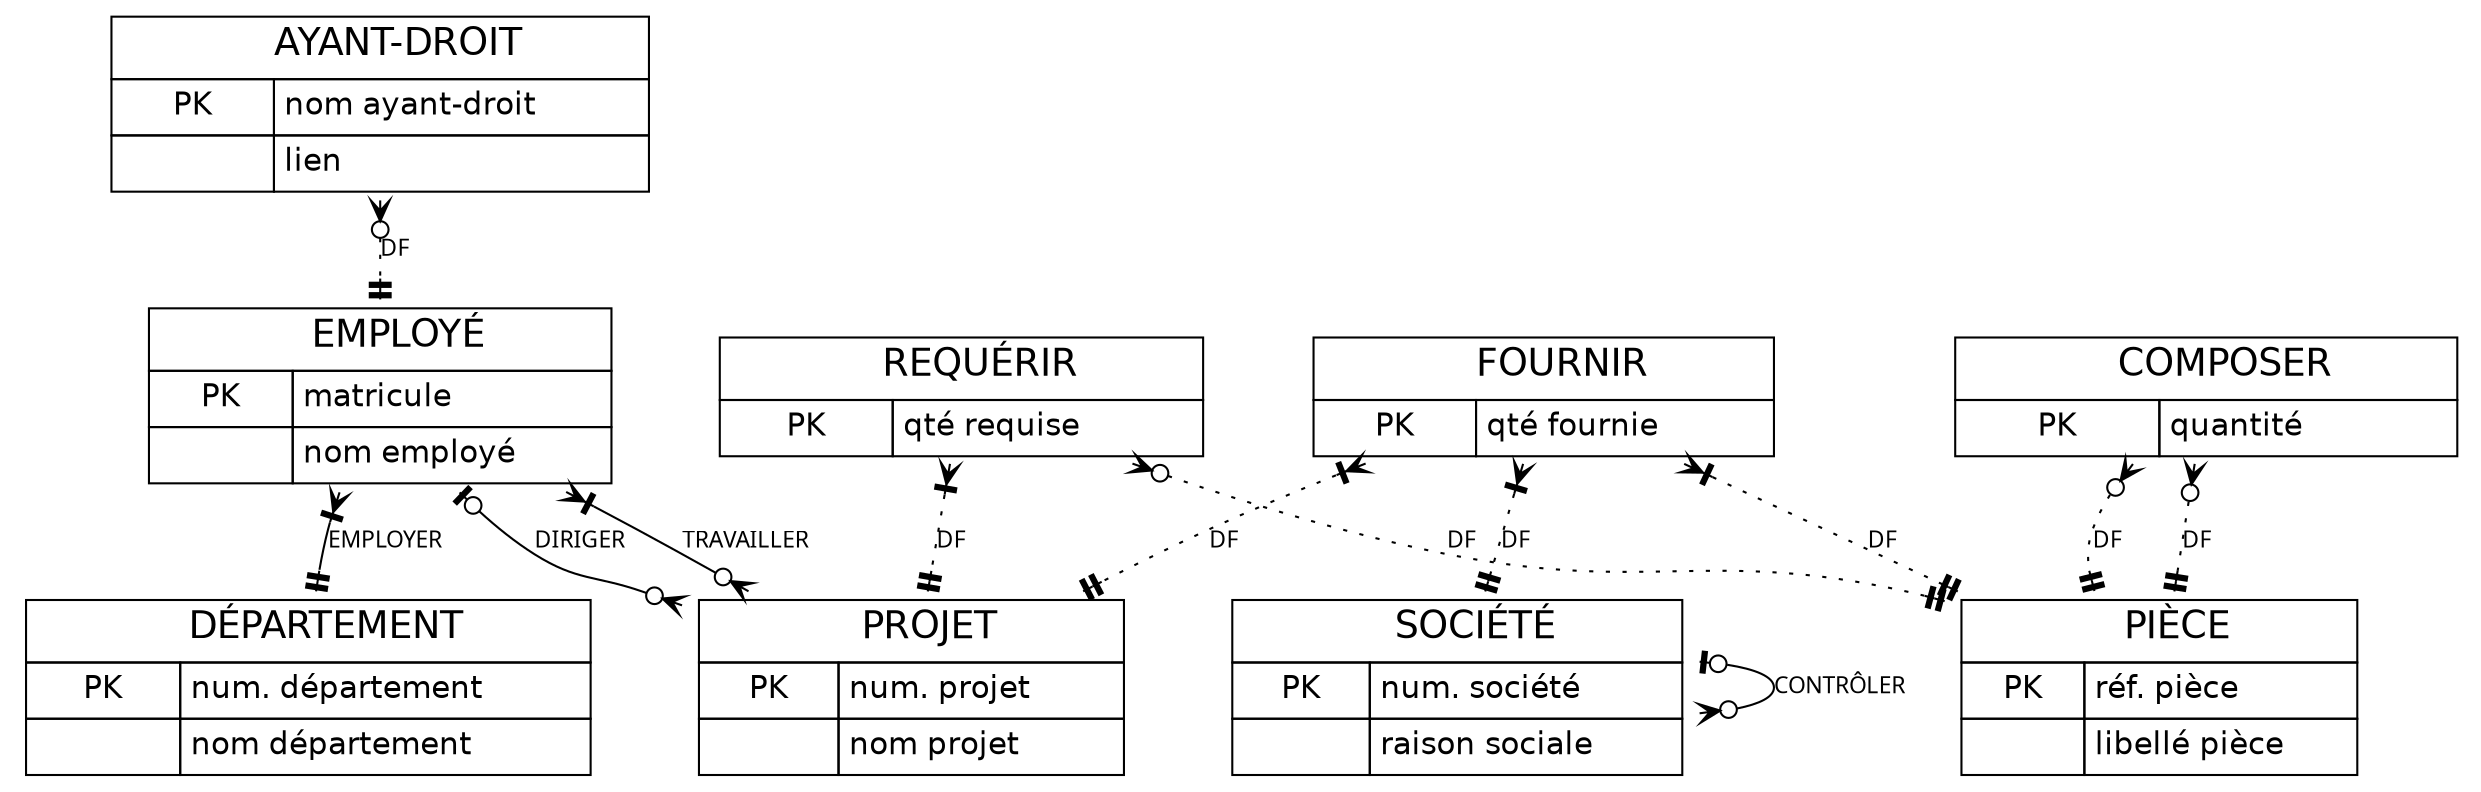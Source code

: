// Generated by Mocodo 4.0.2

digraph{
  layout=dot
  bgcolor="#FFFFFF"
  nodesep=0.5

  // Nodes
  node [
      shape=none
      fontcolor="#000000"
      fontsize=15
      fontname="Helvetica"
]
  node [
      shape=none
      fontcolor="#000000"
      fontsize=15
      fontname="Helvetica"
]
  1 [label=<<table
        border="0"
        cellborder="1"
        cellspacing="0"
        bgcolor="#FFFFFF"
        color="#000000"
        cellpadding="4"
    >
        <tr>
            <td bgcolor="#FFFFFF" colspan="2">
                <font
                    color="#000000"
                    point-size="18"
                >AYANT-DROIT</font>
            </td>
        </tr>
        <tr><td>PK</td><td align="left">nom ayant-droit</td></tr>
        <tr><td> </td><td align="left">lien</td></tr>
    </table>
>]
  2 [label=<<table
        border="0"
        cellborder="1"
        cellspacing="0"
        bgcolor="#FFFFFF"
        color="#000000"
        cellpadding="4"
    >
        <tr>
            <td bgcolor="#FFFFFF" colspan="2">
                <font
                    color="#000000"
                    point-size="18"
                >REQUÉRIR</font>
            </td>
        </tr>
        <tr><td>PK</td><td align="left">qté requise</td></tr>
    </table>
>]
  3 [label=<<table
        border="0"
        cellborder="1"
        cellspacing="0"
        bgcolor="#FFFFFF"
        color="#000000"
        cellpadding="4"
    >
        <tr>
            <td bgcolor="#FFFFFF" colspan="2">
                <font
                    color="#000000"
                    point-size="18"
                >PIÈCE</font>
            </td>
        </tr>
        <tr><td>PK</td><td align="left">réf. pièce</td></tr>
        <tr><td> </td><td align="left">libellé pièce</td></tr>
    </table>
>]
  4 [label=<<table
        border="0"
        cellborder="1"
        cellspacing="0"
        bgcolor="#FFFFFF"
        color="#000000"
        cellpadding="4"
    >
        <tr>
            <td bgcolor="#FFFFFF" colspan="2">
                <font
                    color="#000000"
                    point-size="18"
                >COMPOSER</font>
            </td>
        </tr>
        <tr><td>PK</td><td align="left">quantité</td></tr>
    </table>
>]
  5 [label=<<table
        border="0"
        cellborder="1"
        cellspacing="0"
        bgcolor="#FFFFFF"
        color="#000000"
        cellpadding="4"
    >
        <tr>
            <td bgcolor="#FFFFFF" colspan="2">
                <font
                    color="#000000"
                    point-size="18"
                >EMPLOYÉ</font>
            </td>
        </tr>
        <tr><td>PK</td><td align="left">matricule</td></tr>
        <tr><td> </td><td align="left">nom employé</td></tr>
    </table>
>]
  6 [label=<<table
        border="0"
        cellborder="1"
        cellspacing="0"
        bgcolor="#FFFFFF"
        color="#000000"
        cellpadding="4"
    >
        <tr>
            <td bgcolor="#FFFFFF" colspan="2">
                <font
                    color="#000000"
                    point-size="18"
                >PROJET</font>
            </td>
        </tr>
        <tr><td>PK</td><td align="left">num. projet</td></tr>
        <tr><td> </td><td align="left">nom projet</td></tr>
    </table>
>]
  7 [label=<<table
        border="0"
        cellborder="1"
        cellspacing="0"
        bgcolor="#FFFFFF"
        color="#000000"
        cellpadding="4"
    >
        <tr>
            <td bgcolor="#FFFFFF" colspan="2">
                <font
                    color="#000000"
                    point-size="18"
                >FOURNIR</font>
            </td>
        </tr>
        <tr><td>PK</td><td align="left">qté fournie</td></tr>
    </table>
>]
  8 [label=<<table
        border="0"
        cellborder="1"
        cellspacing="0"
        bgcolor="#FFFFFF"
        color="#000000"
        cellpadding="4"
    >
        <tr>
            <td bgcolor="#FFFFFF" colspan="2">
                <font
                    color="#000000"
                    point-size="18"
                >DÉPARTEMENT</font>
            </td>
        </tr>
        <tr><td>PK</td><td align="left">num. département</td></tr>
        <tr><td> </td><td align="left">nom département</td></tr>
    </table>
>]
  9 [label=<<table
        border="0"
        cellborder="1"
        cellspacing="0"
        bgcolor="#FFFFFF"
        color="#000000"
        cellpadding="4"
    >
        <tr>
            <td bgcolor="#FFFFFF" colspan="2">
                <font
                    color="#000000"
                    point-size="18"
                >SOCIÉTÉ</font>
            </td>
        </tr>
        <tr><td>PK</td><td align="left">num. société</td></tr>
        <tr><td> </td><td align="left">raison sociale</td></tr>
    </table>
>]

  // Edges
  edge [
    penwidth=1
    color="#000000"
    fontcolor="#000000"
    fontname="Futura"
    fontsize=11
    dir=both
  ]
  5 -> 6 [arrowhead="crowodot" arrowtail="teeodot" label="DIRIGER"]
  2 -> 6 [arrowhead="teetee" arrowtail="crowtee" label="DF" style=dotted]
  2 -> 3 [arrowhead="teetee" arrowtail="crowodot" label="DF" style=dotted]
  4 -> 3 [arrowhead="teetee" arrowtail="crowodot" label="DF" style=dotted]
  4 -> 3 [arrowhead="teetee" arrowtail="crowodot" label="DF" style=dotted]
  1 -> 5 [arrowhead="teetee" arrowtail="crowodot" label="DF" style=dotted]
  7 -> 6 [arrowhead="teetee" arrowtail="crowtee" label="DF" style=dotted]
  7 -> 3 [arrowhead="teetee" arrowtail="crowtee" label="DF" style=dotted]
  7 -> 9 [arrowhead="teetee" arrowtail="crowtee" label="DF" style=dotted]
  5 -> 8 [arrowhead="teetee" arrowtail="crowtee" label="EMPLOYER"]
  5 -> 6 [arrowhead="crowodot" arrowtail="crowtee" label="TRAVAILLER"]
  9 -> 9 [arrowhead="crowodot" arrowtail="teeodot" label="CONTRÔLER"]
}